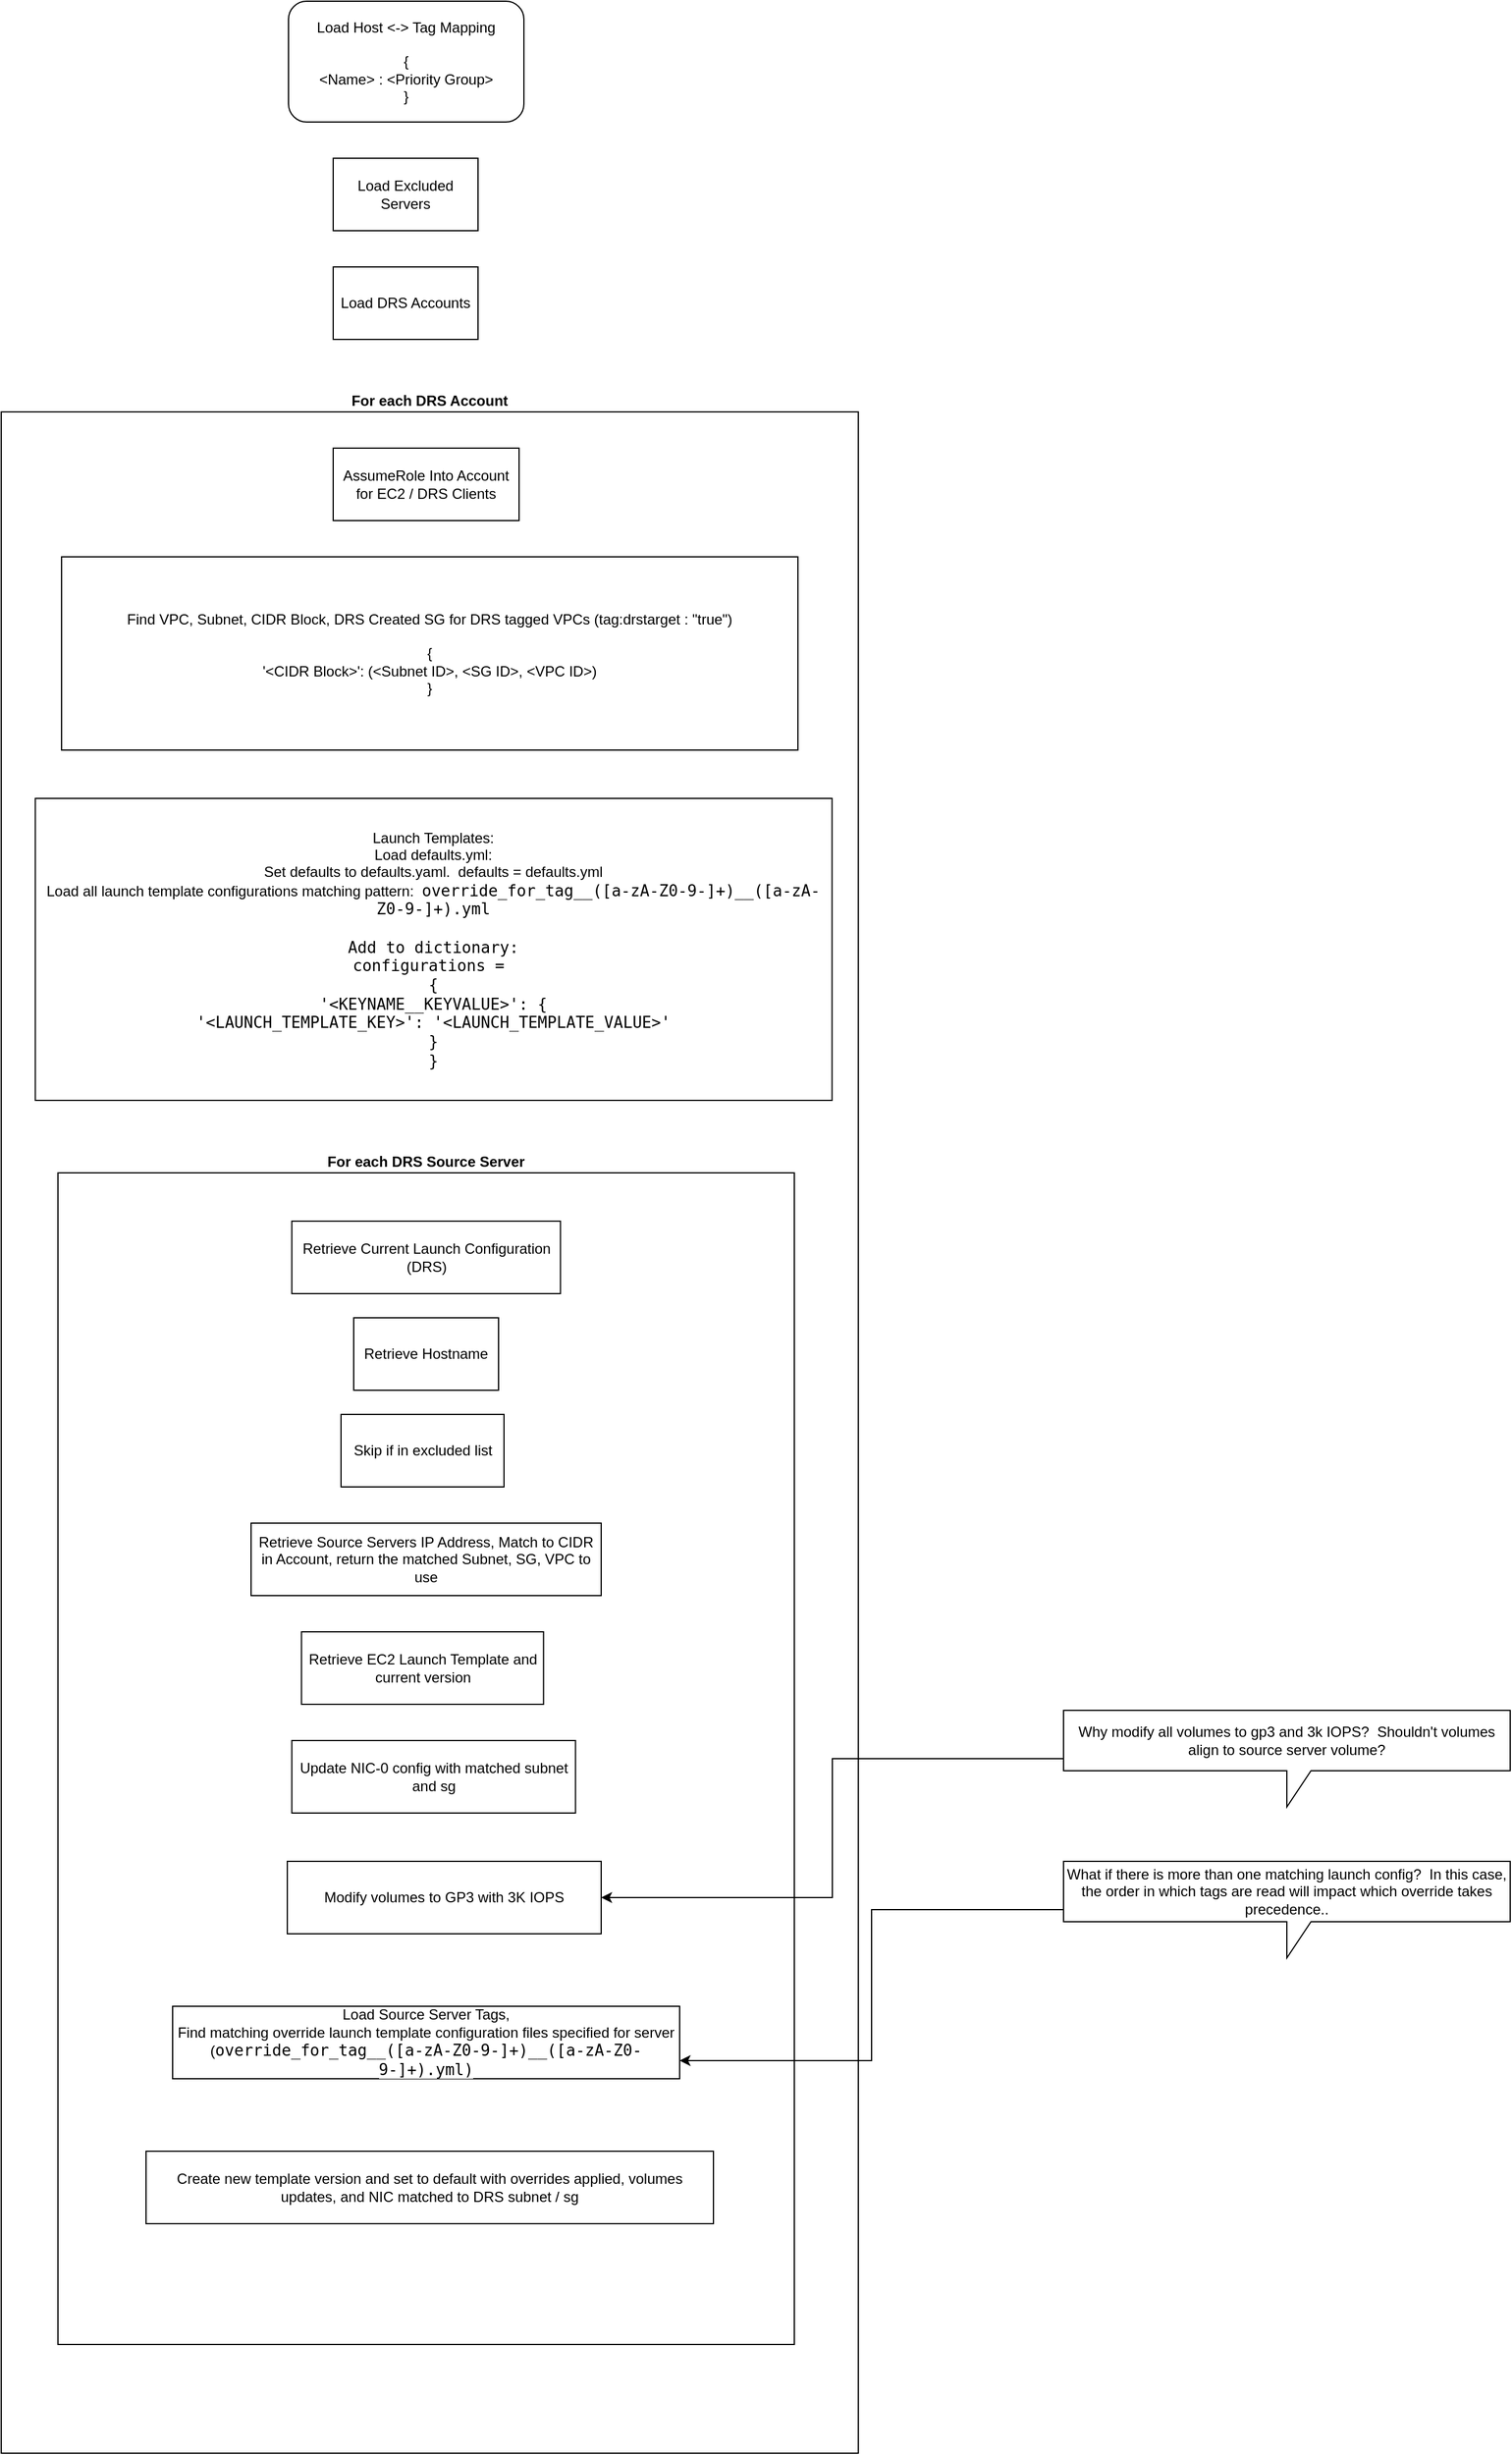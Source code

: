 <mxfile version="14.5.1" type="device"><diagram id="BCvghzZeujROK8qACoBu" name="Page-1"><mxGraphModel dx="1298" dy="945" grid="1" gridSize="10" guides="1" tooltips="1" connect="1" arrows="1" fold="1" page="1" pageScale="1" pageWidth="850" pageHeight="1100" math="0" shadow="0"><root><mxCell id="0"/><mxCell id="1" parent="0"/><mxCell id="nmYy3FAlD5TyEo1TmVLL-4" value="&lt;b&gt;For each DRS Account&lt;/b&gt;" style="rounded=0;whiteSpace=wrap;html=1;labelPosition=center;verticalLabelPosition=top;align=center;verticalAlign=bottom;" vertex="1" parent="1"><mxGeometry x="90" y="390" width="710" height="1690" as="geometry"/></mxCell><mxCell id="nmYy3FAlD5TyEo1TmVLL-1" value="Load Host &amp;lt;-&amp;gt; Tag Mapping&lt;br&gt;&lt;br&gt;{&lt;br&gt;&amp;lt;Name&amp;gt; : &amp;lt;Priority Group&amp;gt;&lt;br&gt;}" style="rounded=1;whiteSpace=wrap;html=1;" vertex="1" parent="1"><mxGeometry x="328" y="50" width="195" height="100" as="geometry"/></mxCell><mxCell id="nmYy3FAlD5TyEo1TmVLL-2" value="Load Excluded Servers" style="rounded=0;whiteSpace=wrap;html=1;" vertex="1" parent="1"><mxGeometry x="365" y="180" width="120" height="60" as="geometry"/></mxCell><mxCell id="nmYy3FAlD5TyEo1TmVLL-3" value="Load DRS Accounts" style="rounded=0;whiteSpace=wrap;html=1;" vertex="1" parent="1"><mxGeometry x="365" y="270" width="120" height="60" as="geometry"/></mxCell><mxCell id="nmYy3FAlD5TyEo1TmVLL-6" value="AssumeRole Into Account for EC2 / DRS Clients" style="rounded=0;whiteSpace=wrap;html=1;" vertex="1" parent="1"><mxGeometry x="365" y="420" width="154" height="60" as="geometry"/></mxCell><mxCell id="nmYy3FAlD5TyEo1TmVLL-7" value="Find VPC, Subnet, CIDR Block, DRS Created SG for DRS tagged VPCs (tag:drstarget : &quot;true&quot;)&lt;br&gt;&lt;br&gt;{&lt;br&gt;'&amp;lt;CIDR Block&amp;gt;': (&amp;lt;Subnet ID&amp;gt;, &amp;lt;SG ID&amp;gt;, &amp;lt;VPC ID&amp;gt;)&lt;br&gt;}" style="rounded=0;whiteSpace=wrap;html=1;" vertex="1" parent="1"><mxGeometry x="140" y="510" width="610" height="160" as="geometry"/></mxCell><mxCell id="nmYy3FAlD5TyEo1TmVLL-8" value="For each DRS Source Server" style="rounded=0;whiteSpace=wrap;html=1;labelPosition=center;verticalLabelPosition=top;align=center;verticalAlign=bottom;fontStyle=1" vertex="1" parent="1"><mxGeometry x="137" y="1020" width="610" height="970" as="geometry"/></mxCell><mxCell id="nmYy3FAlD5TyEo1TmVLL-9" value="Retrieve Current Launch Configuration (DRS)" style="rounded=0;whiteSpace=wrap;html=1;" vertex="1" parent="1"><mxGeometry x="330.75" y="1060" width="222.5" height="60" as="geometry"/></mxCell><mxCell id="nmYy3FAlD5TyEo1TmVLL-10" value="Retrieve Hostname" style="rounded=0;whiteSpace=wrap;html=1;" vertex="1" parent="1"><mxGeometry x="382" y="1140" width="120" height="60" as="geometry"/></mxCell><mxCell id="nmYy3FAlD5TyEo1TmVLL-11" value="Skip if in excluded list" style="rounded=0;whiteSpace=wrap;html=1;" vertex="1" parent="1"><mxGeometry x="371.5" y="1220" width="135" height="60" as="geometry"/></mxCell><mxCell id="nmYy3FAlD5TyEo1TmVLL-12" value="Retrieve Source Servers IP Address, Match to CIDR in Account, return the matched Subnet, SG, VPC to use" style="rounded=0;whiteSpace=wrap;html=1;" vertex="1" parent="1"><mxGeometry x="297" y="1310" width="290" height="60" as="geometry"/></mxCell><mxCell id="nmYy3FAlD5TyEo1TmVLL-13" value="Retrieve EC2 Launch Template and current version" style="rounded=0;whiteSpace=wrap;html=1;" vertex="1" parent="1"><mxGeometry x="338.75" y="1400" width="200.5" height="60" as="geometry"/></mxCell><mxCell id="nmYy3FAlD5TyEo1TmVLL-14" value="Update NIC-0 config with matched subnet and sg" style="rounded=0;whiteSpace=wrap;html=1;" vertex="1" parent="1"><mxGeometry x="330.75" y="1490" width="235" height="60" as="geometry"/></mxCell><mxCell id="nmYy3FAlD5TyEo1TmVLL-15" value="Modify volumes to GP3 with 3K IOPS" style="rounded=0;whiteSpace=wrap;html=1;" vertex="1" parent="1"><mxGeometry x="327" y="1590" width="260" height="60" as="geometry"/></mxCell><mxCell id="nmYy3FAlD5TyEo1TmVLL-16" value="&lt;span style=&quot;background-color: rgb(255 , 255 , 255)&quot;&gt;Launch Templates:&lt;br&gt;Load defaults.yml:&lt;br&gt;Set defaults to defaults.yaml.&amp;nbsp; defaults = defaults.yml&lt;br&gt;Load all launch template configurations matching pattern:&amp;nbsp;&amp;nbsp;&lt;span style=&quot;font-family: &amp;#34;jetbrains mono&amp;#34; , monospace ; font-size: 9.8pt&quot;&gt;override_for_tag__([a-zA-Z0-9-]+)__([a-zA-Z0-9-]+).yml&lt;br&gt;&lt;br&gt;Add to dictionary:&lt;br&gt;configurations =&amp;nbsp;&lt;br&gt;{&lt;br&gt;'&amp;lt;KEYNAME__KEYVALUE&amp;gt;': {&lt;br&gt;'&amp;lt;LAUNCH_TEMPLATE_KEY&amp;gt;': '&amp;lt;LAUNCH_TEMPLATE_VALUE&amp;gt;'&lt;br&gt;}&lt;br&gt;}&lt;br&gt;&lt;/span&gt;&lt;/span&gt;" style="rounded=0;whiteSpace=wrap;html=1;" vertex="1" parent="1"><mxGeometry x="118.25" y="710" width="660" height="250" as="geometry"/></mxCell><mxCell id="nmYy3FAlD5TyEo1TmVLL-17" value="Load Source Server Tags, &lt;br&gt;Find matching override launch template configuration files specified for server (&lt;span style=&quot;font-family: &amp;#34;jetbrains mono&amp;#34; , monospace ; font-size: 13.067px ; background-color: rgb(255 , 255 , 255)&quot;&gt;override_for_tag__([a-zA-Z0-9-]+)__([a-zA-Z0-9-]+).yml)&lt;/span&gt;" style="rounded=0;whiteSpace=wrap;html=1;" vertex="1" parent="1"><mxGeometry x="232" y="1710" width="420" height="60" as="geometry"/></mxCell><mxCell id="nmYy3FAlD5TyEo1TmVLL-19" style="edgeStyle=orthogonalEdgeStyle;rounded=0;orthogonalLoop=1;jettySize=auto;html=1;entryX=1;entryY=0.75;entryDx=0;entryDy=0;" edge="1" parent="1" source="nmYy3FAlD5TyEo1TmVLL-20" target="nmYy3FAlD5TyEo1TmVLL-17"><mxGeometry relative="1" as="geometry"><mxPoint x="990" y="1600" as="sourcePoint"/></mxGeometry></mxCell><mxCell id="nmYy3FAlD5TyEo1TmVLL-20" value="What if there is more than one matching launch config?&amp;nbsp; In this case, the order in which tags are read will impact which override takes precedence.." style="shape=callout;whiteSpace=wrap;html=1;perimeter=calloutPerimeter;" vertex="1" parent="1"><mxGeometry x="970" y="1590" width="370" height="80" as="geometry"/></mxCell><mxCell id="nmYy3FAlD5TyEo1TmVLL-22" style="edgeStyle=orthogonalEdgeStyle;rounded=0;orthogonalLoop=1;jettySize=auto;html=1;entryX=1;entryY=0.5;entryDx=0;entryDy=0;" edge="1" parent="1" source="nmYy3FAlD5TyEo1TmVLL-21" target="nmYy3FAlD5TyEo1TmVLL-15"><mxGeometry relative="1" as="geometry"/></mxCell><mxCell id="nmYy3FAlD5TyEo1TmVLL-21" value="Why modify all volumes to gp3 and 3k IOPS?&amp;nbsp; Shouldn't volumes align to source server volume?" style="shape=callout;whiteSpace=wrap;html=1;perimeter=calloutPerimeter;" vertex="1" parent="1"><mxGeometry x="970" y="1465" width="370" height="80" as="geometry"/></mxCell><mxCell id="nmYy3FAlD5TyEo1TmVLL-23" value="Create new template version and set to default with overrides applied, volumes updates, and NIC matched to DRS subnet / sg" style="rounded=0;whiteSpace=wrap;html=1;" vertex="1" parent="1"><mxGeometry x="210" y="1830" width="470" height="60" as="geometry"/></mxCell></root></mxGraphModel></diagram></mxfile>